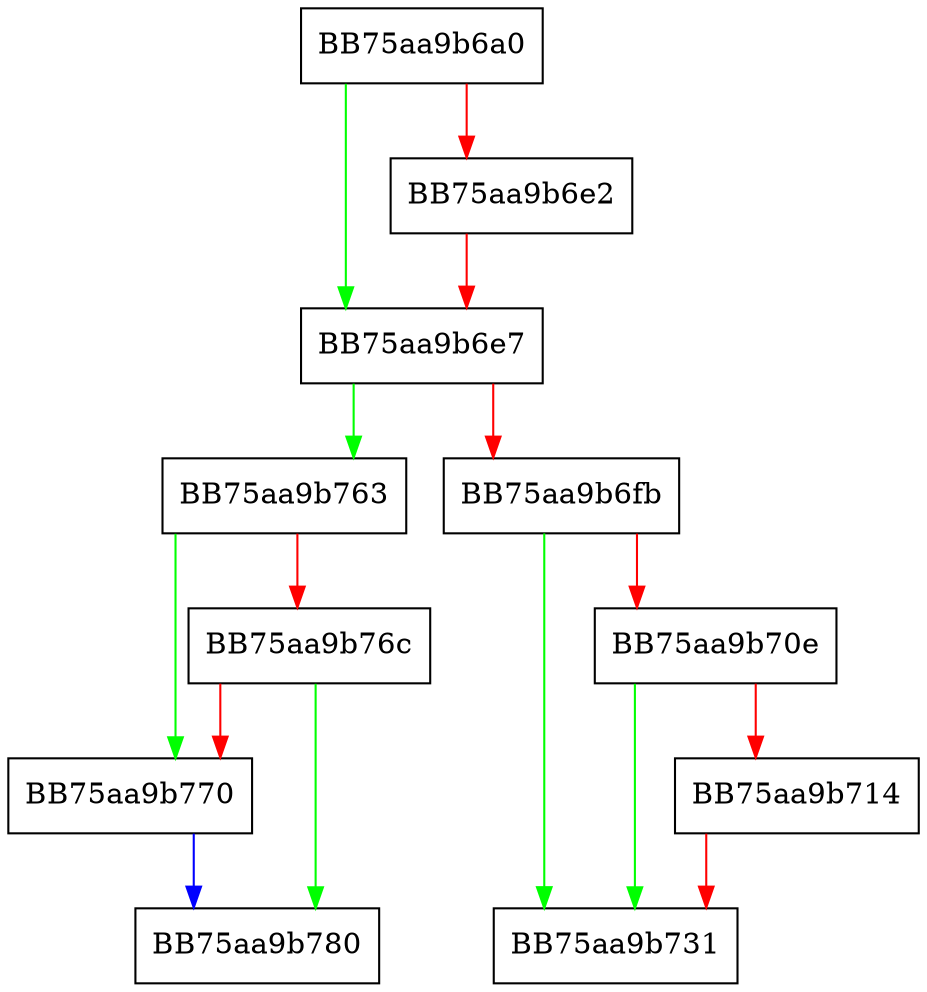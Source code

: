 digraph NativeRPFFileReader {
  node [shape="box"];
  graph [splines=ortho];
  BB75aa9b6a0 -> BB75aa9b6e7 [color="green"];
  BB75aa9b6a0 -> BB75aa9b6e2 [color="red"];
  BB75aa9b6e2 -> BB75aa9b6e7 [color="red"];
  BB75aa9b6e7 -> BB75aa9b763 [color="green"];
  BB75aa9b6e7 -> BB75aa9b6fb [color="red"];
  BB75aa9b6fb -> BB75aa9b731 [color="green"];
  BB75aa9b6fb -> BB75aa9b70e [color="red"];
  BB75aa9b70e -> BB75aa9b731 [color="green"];
  BB75aa9b70e -> BB75aa9b714 [color="red"];
  BB75aa9b714 -> BB75aa9b731 [color="red"];
  BB75aa9b763 -> BB75aa9b770 [color="green"];
  BB75aa9b763 -> BB75aa9b76c [color="red"];
  BB75aa9b76c -> BB75aa9b780 [color="green"];
  BB75aa9b76c -> BB75aa9b770 [color="red"];
  BB75aa9b770 -> BB75aa9b780 [color="blue"];
}
